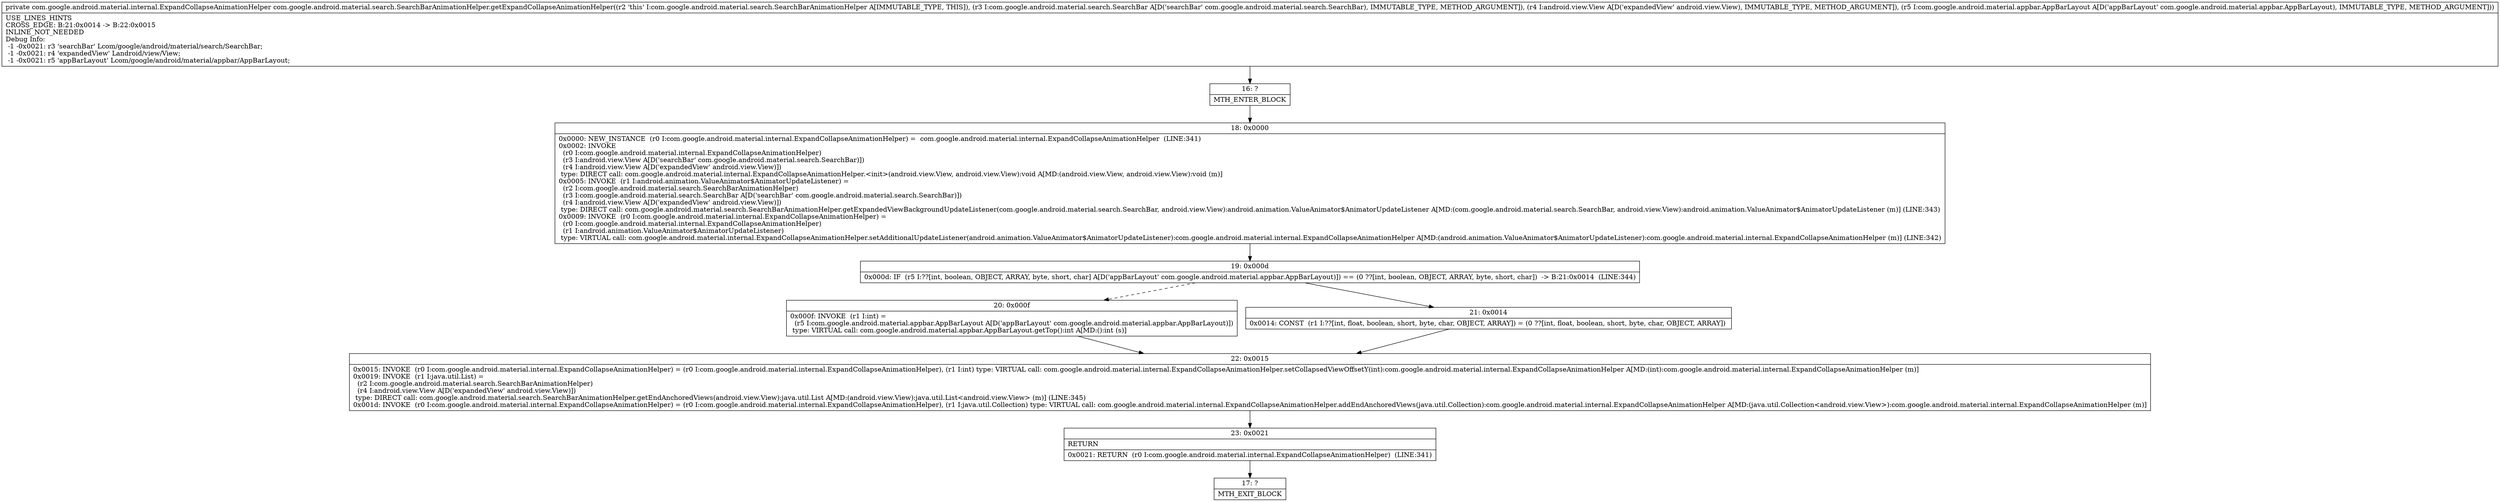 digraph "CFG forcom.google.android.material.search.SearchBarAnimationHelper.getExpandCollapseAnimationHelper(Lcom\/google\/android\/material\/search\/SearchBar;Landroid\/view\/View;Lcom\/google\/android\/material\/appbar\/AppBarLayout;)Lcom\/google\/android\/material\/internal\/ExpandCollapseAnimationHelper;" {
Node_16 [shape=record,label="{16\:\ ?|MTH_ENTER_BLOCK\l}"];
Node_18 [shape=record,label="{18\:\ 0x0000|0x0000: NEW_INSTANCE  (r0 I:com.google.android.material.internal.ExpandCollapseAnimationHelper) =  com.google.android.material.internal.ExpandCollapseAnimationHelper  (LINE:341)\l0x0002: INVOKE  \l  (r0 I:com.google.android.material.internal.ExpandCollapseAnimationHelper)\l  (r3 I:android.view.View A[D('searchBar' com.google.android.material.search.SearchBar)])\l  (r4 I:android.view.View A[D('expandedView' android.view.View)])\l type: DIRECT call: com.google.android.material.internal.ExpandCollapseAnimationHelper.\<init\>(android.view.View, android.view.View):void A[MD:(android.view.View, android.view.View):void (m)]\l0x0005: INVOKE  (r1 I:android.animation.ValueAnimator$AnimatorUpdateListener) = \l  (r2 I:com.google.android.material.search.SearchBarAnimationHelper)\l  (r3 I:com.google.android.material.search.SearchBar A[D('searchBar' com.google.android.material.search.SearchBar)])\l  (r4 I:android.view.View A[D('expandedView' android.view.View)])\l type: DIRECT call: com.google.android.material.search.SearchBarAnimationHelper.getExpandedViewBackgroundUpdateListener(com.google.android.material.search.SearchBar, android.view.View):android.animation.ValueAnimator$AnimatorUpdateListener A[MD:(com.google.android.material.search.SearchBar, android.view.View):android.animation.ValueAnimator$AnimatorUpdateListener (m)] (LINE:343)\l0x0009: INVOKE  (r0 I:com.google.android.material.internal.ExpandCollapseAnimationHelper) = \l  (r0 I:com.google.android.material.internal.ExpandCollapseAnimationHelper)\l  (r1 I:android.animation.ValueAnimator$AnimatorUpdateListener)\l type: VIRTUAL call: com.google.android.material.internal.ExpandCollapseAnimationHelper.setAdditionalUpdateListener(android.animation.ValueAnimator$AnimatorUpdateListener):com.google.android.material.internal.ExpandCollapseAnimationHelper A[MD:(android.animation.ValueAnimator$AnimatorUpdateListener):com.google.android.material.internal.ExpandCollapseAnimationHelper (m)] (LINE:342)\l}"];
Node_19 [shape=record,label="{19\:\ 0x000d|0x000d: IF  (r5 I:??[int, boolean, OBJECT, ARRAY, byte, short, char] A[D('appBarLayout' com.google.android.material.appbar.AppBarLayout)]) == (0 ??[int, boolean, OBJECT, ARRAY, byte, short, char])  \-\> B:21:0x0014  (LINE:344)\l}"];
Node_20 [shape=record,label="{20\:\ 0x000f|0x000f: INVOKE  (r1 I:int) = \l  (r5 I:com.google.android.material.appbar.AppBarLayout A[D('appBarLayout' com.google.android.material.appbar.AppBarLayout)])\l type: VIRTUAL call: com.google.android.material.appbar.AppBarLayout.getTop():int A[MD:():int (s)]\l}"];
Node_22 [shape=record,label="{22\:\ 0x0015|0x0015: INVOKE  (r0 I:com.google.android.material.internal.ExpandCollapseAnimationHelper) = (r0 I:com.google.android.material.internal.ExpandCollapseAnimationHelper), (r1 I:int) type: VIRTUAL call: com.google.android.material.internal.ExpandCollapseAnimationHelper.setCollapsedViewOffsetY(int):com.google.android.material.internal.ExpandCollapseAnimationHelper A[MD:(int):com.google.android.material.internal.ExpandCollapseAnimationHelper (m)]\l0x0019: INVOKE  (r1 I:java.util.List) = \l  (r2 I:com.google.android.material.search.SearchBarAnimationHelper)\l  (r4 I:android.view.View A[D('expandedView' android.view.View)])\l type: DIRECT call: com.google.android.material.search.SearchBarAnimationHelper.getEndAnchoredViews(android.view.View):java.util.List A[MD:(android.view.View):java.util.List\<android.view.View\> (m)] (LINE:345)\l0x001d: INVOKE  (r0 I:com.google.android.material.internal.ExpandCollapseAnimationHelper) = (r0 I:com.google.android.material.internal.ExpandCollapseAnimationHelper), (r1 I:java.util.Collection) type: VIRTUAL call: com.google.android.material.internal.ExpandCollapseAnimationHelper.addEndAnchoredViews(java.util.Collection):com.google.android.material.internal.ExpandCollapseAnimationHelper A[MD:(java.util.Collection\<android.view.View\>):com.google.android.material.internal.ExpandCollapseAnimationHelper (m)]\l}"];
Node_23 [shape=record,label="{23\:\ 0x0021|RETURN\l|0x0021: RETURN  (r0 I:com.google.android.material.internal.ExpandCollapseAnimationHelper)  (LINE:341)\l}"];
Node_17 [shape=record,label="{17\:\ ?|MTH_EXIT_BLOCK\l}"];
Node_21 [shape=record,label="{21\:\ 0x0014|0x0014: CONST  (r1 I:??[int, float, boolean, short, byte, char, OBJECT, ARRAY]) = (0 ??[int, float, boolean, short, byte, char, OBJECT, ARRAY]) \l}"];
MethodNode[shape=record,label="{private com.google.android.material.internal.ExpandCollapseAnimationHelper com.google.android.material.search.SearchBarAnimationHelper.getExpandCollapseAnimationHelper((r2 'this' I:com.google.android.material.search.SearchBarAnimationHelper A[IMMUTABLE_TYPE, THIS]), (r3 I:com.google.android.material.search.SearchBar A[D('searchBar' com.google.android.material.search.SearchBar), IMMUTABLE_TYPE, METHOD_ARGUMENT]), (r4 I:android.view.View A[D('expandedView' android.view.View), IMMUTABLE_TYPE, METHOD_ARGUMENT]), (r5 I:com.google.android.material.appbar.AppBarLayout A[D('appBarLayout' com.google.android.material.appbar.AppBarLayout), IMMUTABLE_TYPE, METHOD_ARGUMENT]))  | USE_LINES_HINTS\lCROSS_EDGE: B:21:0x0014 \-\> B:22:0x0015\lINLINE_NOT_NEEDED\lDebug Info:\l  \-1 \-0x0021: r3 'searchBar' Lcom\/google\/android\/material\/search\/SearchBar;\l  \-1 \-0x0021: r4 'expandedView' Landroid\/view\/View;\l  \-1 \-0x0021: r5 'appBarLayout' Lcom\/google\/android\/material\/appbar\/AppBarLayout;\l}"];
MethodNode -> Node_16;Node_16 -> Node_18;
Node_18 -> Node_19;
Node_19 -> Node_20[style=dashed];
Node_19 -> Node_21;
Node_20 -> Node_22;
Node_22 -> Node_23;
Node_23 -> Node_17;
Node_21 -> Node_22;
}

